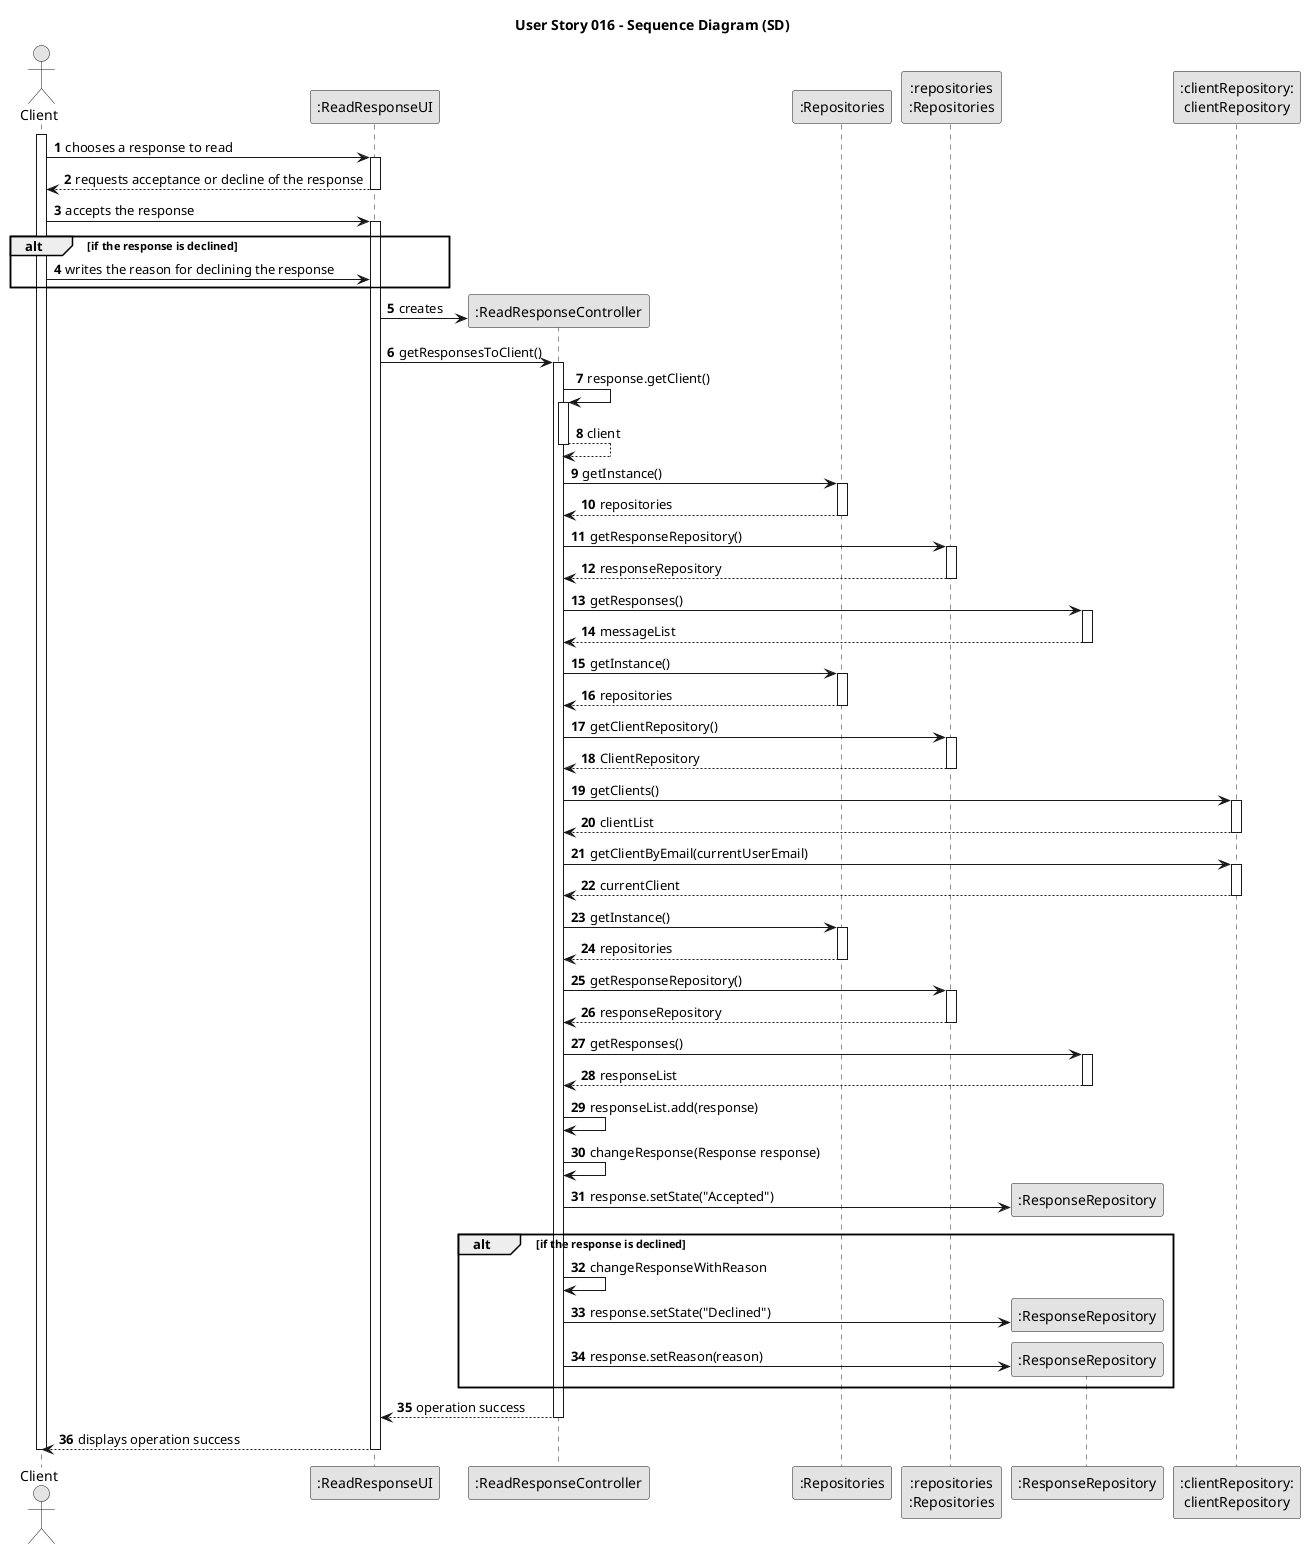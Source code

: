 @startuml
skinparam monochrome true
skinparam packageStyle rectangle
skinparam shadowing false

title User Story 016 - Sequence Diagram (SD)

autonumber

actor "Client" as Client
participant ":ReadResponseUI" as UI
participant ":ReadResponseController" as CTRL
participant ":Repositories" as RepositorySingleton
participant ":repositories\n:Repositories" as PLAT
participant ":ResponseRepository" as ResponseRepository
participant ":clientRepository:\nclientRepository" as ClientRepository

activate Client

Client -> UI: chooses a response to read
activate UI

UI --> Client : requests acceptance or decline of the response
deactivate UI

Client -> UI : accepts the response
activate UI

alt if the response is declined
Client -> UI: writes the reason for declining the response
end

activate UI

UI -> CTRL** : creates
UI -> CTRL : getResponsesToClient()
activate CTRL

CTRL -> CTRL : response.getClient()
activate CTRL
CTRL --> CTRL : client
deactivate CTRL

CTRL -> RepositorySingleton : getInstance()
activate RepositorySingleton

RepositorySingleton --> CTRL: repositories
deactivate RepositorySingleton

CTRL -> PLAT : getResponseRepository()
activate PLAT

PLAT --> CTRL: responseRepository
deactivate PLAT

CTRL -> ResponseRepository : getResponses()
activate ResponseRepository

ResponseRepository --> CTRL : messageList
deactivate ResponseRepository

CTRL -> RepositorySingleton : getInstance()
activate RepositorySingleton

RepositorySingleton --> CTRL: repositories
deactivate RepositorySingleton

CTRL -> PLAT : getClientRepository()
activate PLAT

PLAT --> CTRL: ClientRepository
deactivate PLAT

CTRL -> ClientRepository : getClients()
activate ClientRepository

ClientRepository --> CTRL : clientList
deactivate ClientRepository

CTRL -> ClientRepository : getClientByEmail(currentUserEmail)
activate ClientRepository

ClientRepository --> CTRL : currentClient
deactivate ClientRepository

CTRL -> RepositorySingleton : getInstance()
activate RepositorySingleton

RepositorySingleton --> CTRL: repositories
deactivate RepositorySingleton

CTRL -> PLAT : getResponseRepository()
activate PLAT

PLAT --> CTRL: responseRepository
deactivate PLAT

CTRL -> ResponseRepository : getResponses()
activate ResponseRepository

ResponseRepository --> CTRL : responseList
deactivate ResponseRepository

CTRL -> CTRL : responseList.add(response)

CTRL -> CTRL : changeResponse(Response response)
CTRL -> ResponseRepository** : response.setState("Accepted")

alt if the response is declined
CTRL -> CTRL : changeResponseWithReason
CTRL -> ResponseRepository** : response.setState("Declined")
CTRL -> ResponseRepository** : response.setReason(reason)
end

CTRL --> UI : operation success
deactivate CTRL

UI --> Client: displays operation success
deactivate UI
deactivate Client



@enduml